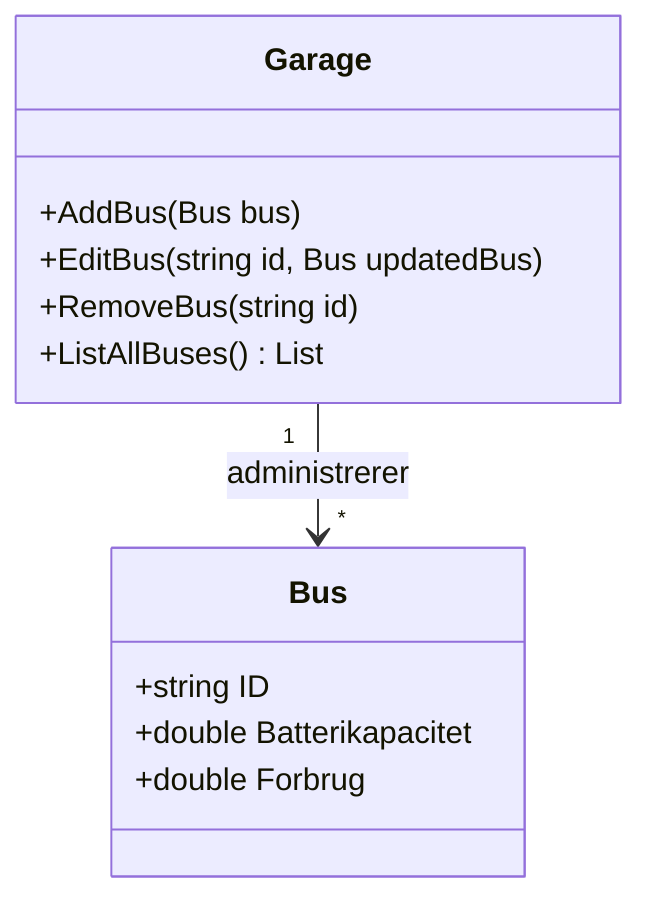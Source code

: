 classDiagram
    class Bus {
        +string ID
        +double Batterikapacitet
        +double Forbrug
    }
    class Garage {
        +AddBus(Bus bus)
        +EditBus(string id, Bus updatedBus)
        +RemoveBus(string id)
        +ListAllBuses() List<Bus>
    }
    Garage "1" --> "*" Bus : administrerer